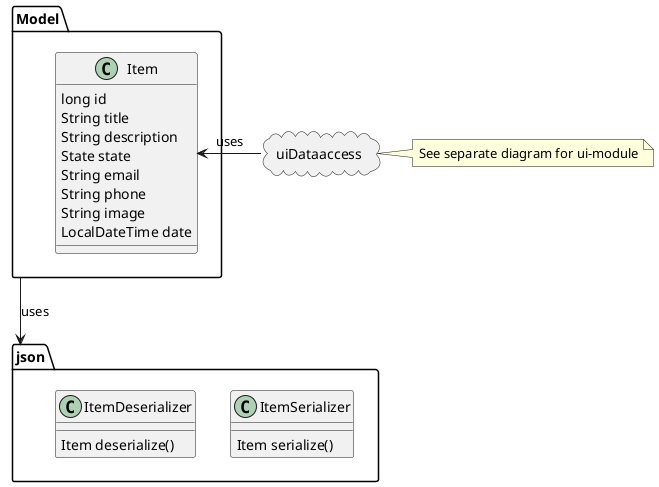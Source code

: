@startuml
package Model <<Folder>> {
    class Item {
    long id
    String title
    String description
    State state
    String email
    String phone
    String image
    LocalDateTime date

    }
}

package json <<Folder>> {

    class ItemSerializer {
        Item serialize()
    }

    class ItemDeserializer {
        Item deserialize()
    }
}

package uiDataaccess <<Cloud>> {

}

uiDataaccess -left-> Item : uses
note right of uiDataaccess: See separate diagram for ui-module
Model -down-> json : uses
@enduml